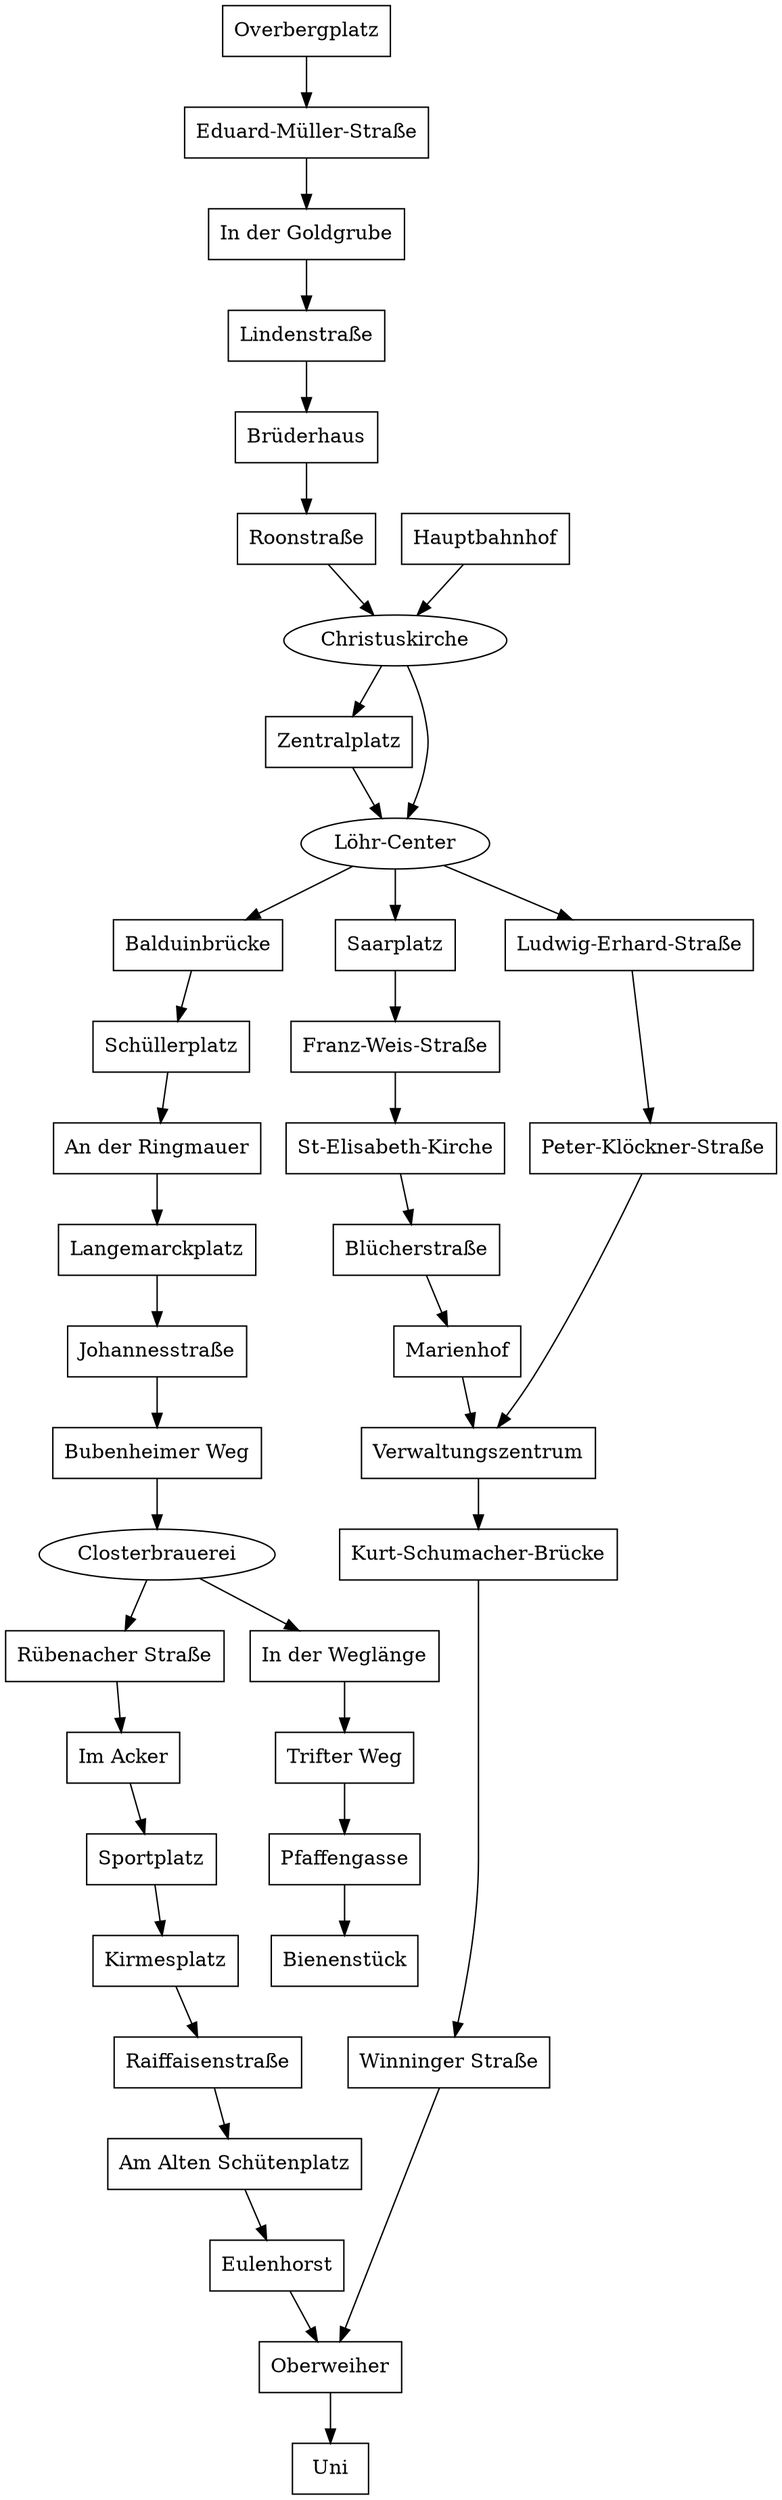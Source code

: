 digraph Metro { node [shape=box]

 "Peter-Kl&ouml;ckner-Stra&szlig;e" -> "Verwaltungszentrum"
 "Langemarckplatz" -> "Johannesstra&szlig;e"
 "R&uuml;benacher Stra&szlig;e" -> "Im Acker"
 "Eduard-M&uuml;ller-Stra&szlig;e" -> "In der Goldgrube"
 "Bl&uuml;cherstra&szlig;e" -> "Marienhof"
 "Am Alten Sch&uuml;tenplatz" -> "Eulenhorst"
 "Closterbrauerei" -> "R&uuml;benacher Stra&szlig;e"
 "Balduinbr&uuml;cke" -> "Sch&uuml;llerplatz"
 "Johannesstra&szlig;e" -> "Bubenheimer Weg"
 "Saarplatz" -> "Franz-Weis-Stra&szlig;e"
 "Kirmesplatz" -> "Raiffaisenstra&szlig;e"
 "Br&uuml;derhaus" -> "Roonstra&szlig;e"
 "St-Elisabeth-Kirche" -> "Bl&uuml;cherstra&szlig;e"
 "Pfaffengasse" -> "Bienenst&uuml;ck"
 "Franz-Weis-Stra&szlig;e" -> "St-Elisabeth-Kirche"
 "Hauptbahnhof" -> "Christuskirche"
 "Lindenstra&szlig;e" -> "Br&uuml;derhaus"
 "Kurt-Schumacher-Br&uuml;cke" -> "Winninger Stra&szlig;e"
 "Oberweiher" -> "Uni"
 "Sportplatz" -> "Kirmesplatz"
 "Closterbrauerei" -> "In der Wegl&auml;nge"
 "Sch&uuml;llerplatz" -> "An der Ringmauer"
 "Trifter Weg" -> "Pfaffengasse"
 "Christuskirche" -> "Zentralplatz"
 "An der Ringmauer" -> "Langemarckplatz"
 "Roonstra&szlig;e" -> "Christuskirche"
 "Bubenheimer Weg" -> "Closterbrauerei"
 "L&ouml;hr-Center" -> "Ludwig-Erhard-Stra&szlig;e"
 "Winninger Stra&szlig;e" -> "Oberweiher"
 "In der Wegl&auml;nge" -> "Trifter Weg"
 "Marienhof" -> "Verwaltungszentrum"
 "L&ouml;hr-Center" -> "Saarplatz"
 "Im Acker" -> "Sportplatz"
 "Verwaltungszentrum" -> "Kurt-Schumacher-Br&uuml;cke"
 "Christuskirche" -> "L&ouml;hr-Center"
 "L&ouml;hr-Center" -> "Balduinbr&uuml;cke"
 "Eulenhorst" -> "Oberweiher"
 "Zentralplatz" -> "L&ouml;hr-Center"
 "Overbergplatz" -> "Eduard-M&uuml;ller-Stra&szlig;e"
 "Raiffaisenstra&szlig;e" -> "Am Alten Sch&uuml;tenplatz"
 "Ludwig-Erhard-Stra&szlig;e" -> "Peter-Kl&ouml;ckner-Stra&szlig;e"
 "In der Goldgrube" -> "Lindenstra&szlig;e"

 "Closterbrauerei" [shape=ellipse]
 "L&ouml;hr-Center" [shape=ellipse]
 "Christuskirche" [shape=ellipse]
}